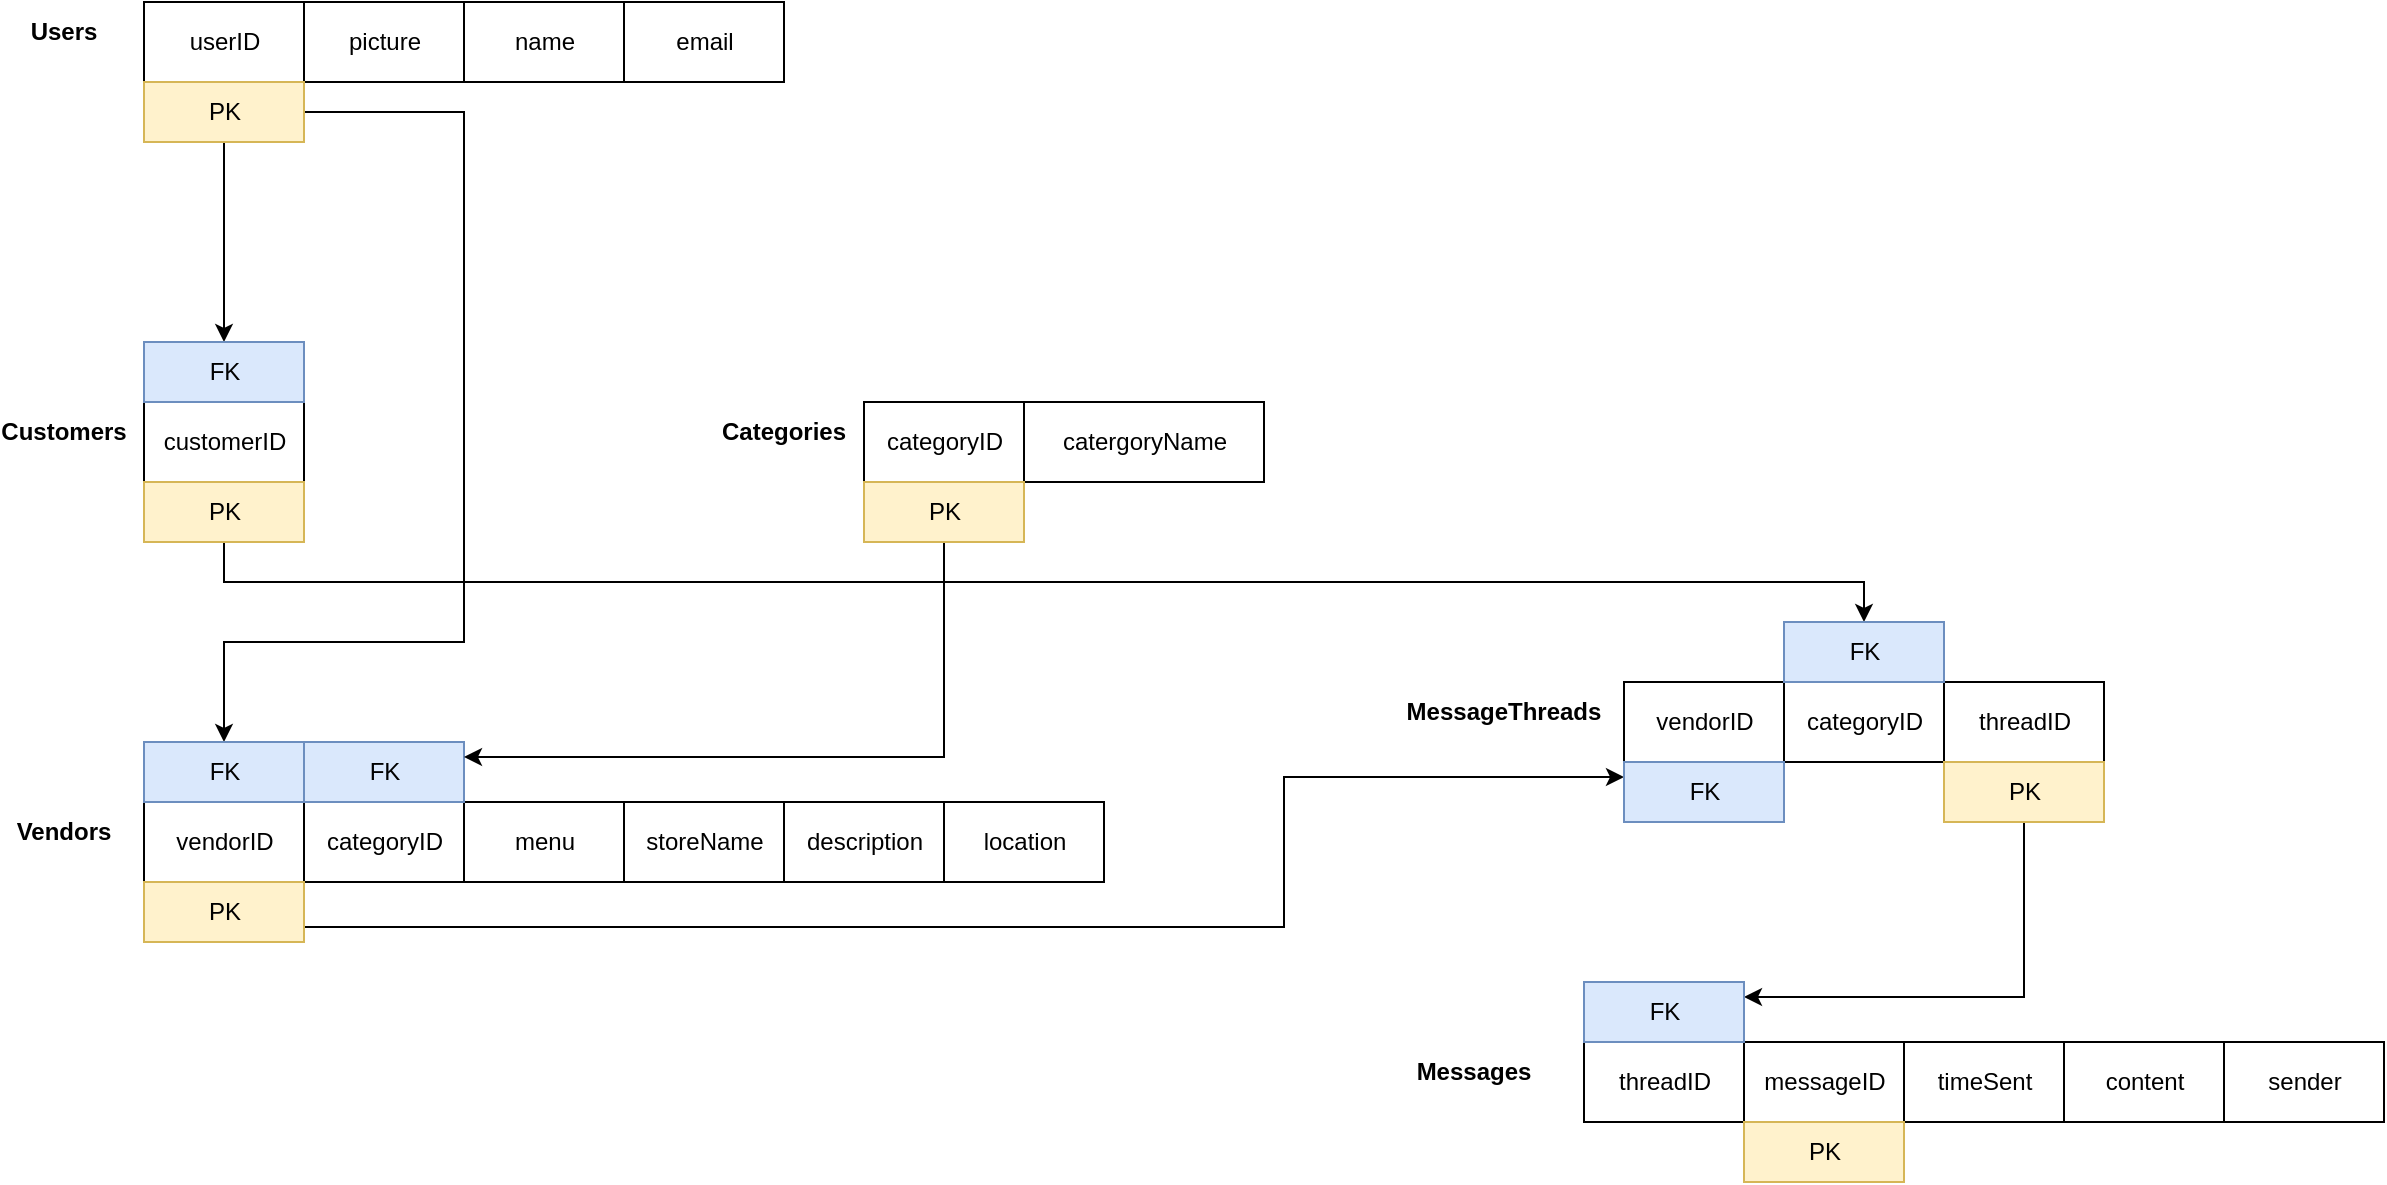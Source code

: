 <mxfile version="15.5.9" type="github">
  <diagram id="pKTKQapKF5vKtPZP_axJ" name="Page-1">
    <mxGraphModel dx="1730" dy="802" grid="1" gridSize="10" guides="1" tooltips="1" connect="1" arrows="1" fold="1" page="1" pageScale="1" pageWidth="850" pageHeight="1100" math="0" shadow="0">
      <root>
        <mxCell id="0" />
        <mxCell id="1" parent="0" />
        <mxCell id="KVfkaGWCKoNt7b944-go-1" value="userID" style="html=1;" vertex="1" parent="1">
          <mxGeometry x="80" y="160" width="80" height="40" as="geometry" />
        </mxCell>
        <mxCell id="KVfkaGWCKoNt7b944-go-2" value="picture" style="html=1;" vertex="1" parent="1">
          <mxGeometry x="160" y="160" width="80" height="40" as="geometry" />
        </mxCell>
        <mxCell id="KVfkaGWCKoNt7b944-go-3" value="name" style="html=1;" vertex="1" parent="1">
          <mxGeometry x="240" y="160" width="80" height="40" as="geometry" />
        </mxCell>
        <mxCell id="KVfkaGWCKoNt7b944-go-4" value="email" style="html=1;" vertex="1" parent="1">
          <mxGeometry x="320" y="160" width="80" height="40" as="geometry" />
        </mxCell>
        <mxCell id="KVfkaGWCKoNt7b944-go-62" style="edgeStyle=orthogonalEdgeStyle;rounded=0;orthogonalLoop=1;jettySize=auto;html=1;exitX=0.5;exitY=1;exitDx=0;exitDy=0;entryX=0.5;entryY=0;entryDx=0;entryDy=0;" edge="1" parent="1" source="KVfkaGWCKoNt7b944-go-6" target="KVfkaGWCKoNt7b944-go-15">
          <mxGeometry relative="1" as="geometry" />
        </mxCell>
        <mxCell id="KVfkaGWCKoNt7b944-go-63" style="edgeStyle=orthogonalEdgeStyle;rounded=0;orthogonalLoop=1;jettySize=auto;html=1;exitX=1;exitY=0.5;exitDx=0;exitDy=0;entryX=0.5;entryY=0;entryDx=0;entryDy=0;" edge="1" parent="1" source="KVfkaGWCKoNt7b944-go-6" target="KVfkaGWCKoNt7b944-go-24">
          <mxGeometry relative="1" as="geometry">
            <Array as="points">
              <mxPoint x="240" y="215" />
              <mxPoint x="240" y="480" />
              <mxPoint x="120" y="480" />
            </Array>
          </mxGeometry>
        </mxCell>
        <mxCell id="KVfkaGWCKoNt7b944-go-6" value="PK" style="html=1;fillColor=#fff2cc;strokeColor=#d6b656;" vertex="1" parent="1">
          <mxGeometry x="80" y="200" width="80" height="30" as="geometry" />
        </mxCell>
        <mxCell id="KVfkaGWCKoNt7b944-go-7" value="&lt;b&gt;Users&lt;/b&gt;" style="text;html=1;strokeColor=none;fillColor=none;align=center;verticalAlign=middle;whiteSpace=wrap;rounded=0;" vertex="1" parent="1">
          <mxGeometry x="10" y="160" width="60" height="30" as="geometry" />
        </mxCell>
        <mxCell id="KVfkaGWCKoNt7b944-go-8" value="customerID" style="html=1;" vertex="1" parent="1">
          <mxGeometry x="80" y="360" width="80" height="40" as="geometry" />
        </mxCell>
        <mxCell id="KVfkaGWCKoNt7b944-go-65" style="edgeStyle=orthogonalEdgeStyle;rounded=0;orthogonalLoop=1;jettySize=auto;html=1;exitX=0.5;exitY=1;exitDx=0;exitDy=0;entryX=0.5;entryY=0;entryDx=0;entryDy=0;" edge="1" parent="1" source="KVfkaGWCKoNt7b944-go-12" target="KVfkaGWCKoNt7b944-go-40">
          <mxGeometry relative="1" as="geometry">
            <Array as="points">
              <mxPoint x="120" y="450" />
              <mxPoint x="940" y="450" />
            </Array>
          </mxGeometry>
        </mxCell>
        <mxCell id="KVfkaGWCKoNt7b944-go-12" value="PK" style="html=1;fillColor=#fff2cc;strokeColor=#d6b656;" vertex="1" parent="1">
          <mxGeometry x="80" y="400" width="80" height="30" as="geometry" />
        </mxCell>
        <mxCell id="KVfkaGWCKoNt7b944-go-13" value="&lt;b&gt;Customers&lt;/b&gt;" style="text;html=1;strokeColor=none;fillColor=none;align=center;verticalAlign=middle;whiteSpace=wrap;rounded=0;" vertex="1" parent="1">
          <mxGeometry x="10" y="360" width="60" height="30" as="geometry" />
        </mxCell>
        <mxCell id="KVfkaGWCKoNt7b944-go-15" value="FK" style="html=1;fillColor=#dae8fc;strokeColor=#6c8ebf;" vertex="1" parent="1">
          <mxGeometry x="80" y="330" width="80" height="30" as="geometry" />
        </mxCell>
        <mxCell id="KVfkaGWCKoNt7b944-go-16" value="vendorID" style="html=1;" vertex="1" parent="1">
          <mxGeometry x="80" y="560" width="80" height="40" as="geometry" />
        </mxCell>
        <mxCell id="KVfkaGWCKoNt7b944-go-17" value="categoryID" style="html=1;" vertex="1" parent="1">
          <mxGeometry x="160" y="560" width="80" height="40" as="geometry" />
        </mxCell>
        <mxCell id="KVfkaGWCKoNt7b944-go-18" value="menu" style="html=1;" vertex="1" parent="1">
          <mxGeometry x="240" y="560" width="80" height="40" as="geometry" />
        </mxCell>
        <mxCell id="KVfkaGWCKoNt7b944-go-19" value="storeName" style="html=1;" vertex="1" parent="1">
          <mxGeometry x="320" y="560" width="80" height="40" as="geometry" />
        </mxCell>
        <mxCell id="KVfkaGWCKoNt7b944-go-66" style="edgeStyle=orthogonalEdgeStyle;rounded=0;orthogonalLoop=1;jettySize=auto;html=1;exitX=1;exitY=0.75;exitDx=0;exitDy=0;entryX=0;entryY=0.25;entryDx=0;entryDy=0;" edge="1" parent="1" source="KVfkaGWCKoNt7b944-go-20" target="KVfkaGWCKoNt7b944-go-39">
          <mxGeometry relative="1" as="geometry">
            <Array as="points">
              <mxPoint x="650" y="623" />
              <mxPoint x="650" y="548" />
            </Array>
          </mxGeometry>
        </mxCell>
        <mxCell id="KVfkaGWCKoNt7b944-go-20" value="PK" style="html=1;fillColor=#fff2cc;strokeColor=#d6b656;" vertex="1" parent="1">
          <mxGeometry x="80" y="600" width="80" height="30" as="geometry" />
        </mxCell>
        <mxCell id="KVfkaGWCKoNt7b944-go-21" value="&lt;b&gt;Vendors&lt;/b&gt;" style="text;html=1;strokeColor=none;fillColor=none;align=center;verticalAlign=middle;whiteSpace=wrap;rounded=0;" vertex="1" parent="1">
          <mxGeometry x="10" y="560" width="60" height="30" as="geometry" />
        </mxCell>
        <mxCell id="KVfkaGWCKoNt7b944-go-22" value="description" style="html=1;" vertex="1" parent="1">
          <mxGeometry x="400" y="560" width="80" height="40" as="geometry" />
        </mxCell>
        <mxCell id="KVfkaGWCKoNt7b944-go-23" value="location" style="html=1;" vertex="1" parent="1">
          <mxGeometry x="480" y="560" width="80" height="40" as="geometry" />
        </mxCell>
        <mxCell id="KVfkaGWCKoNt7b944-go-24" value="FK" style="html=1;fillColor=#dae8fc;strokeColor=#6c8ebf;" vertex="1" parent="1">
          <mxGeometry x="80" y="530" width="80" height="30" as="geometry" />
        </mxCell>
        <mxCell id="KVfkaGWCKoNt7b944-go-25" value="FK" style="html=1;fillColor=#dae8fc;strokeColor=#6c8ebf;" vertex="1" parent="1">
          <mxGeometry x="160" y="530" width="80" height="30" as="geometry" />
        </mxCell>
        <mxCell id="KVfkaGWCKoNt7b944-go-26" value="catergoryName" style="html=1;" vertex="1" parent="1">
          <mxGeometry x="520" y="360" width="120" height="40" as="geometry" />
        </mxCell>
        <mxCell id="KVfkaGWCKoNt7b944-go-27" value="categoryID" style="html=1;" vertex="1" parent="1">
          <mxGeometry x="440" y="360" width="80" height="40" as="geometry" />
        </mxCell>
        <mxCell id="KVfkaGWCKoNt7b944-go-64" style="edgeStyle=orthogonalEdgeStyle;rounded=0;orthogonalLoop=1;jettySize=auto;html=1;exitX=0.5;exitY=1;exitDx=0;exitDy=0;entryX=1;entryY=0.25;entryDx=0;entryDy=0;" edge="1" parent="1" source="KVfkaGWCKoNt7b944-go-28" target="KVfkaGWCKoNt7b944-go-25">
          <mxGeometry relative="1" as="geometry" />
        </mxCell>
        <mxCell id="KVfkaGWCKoNt7b944-go-28" value="PK" style="html=1;fillColor=#fff2cc;strokeColor=#d6b656;" vertex="1" parent="1">
          <mxGeometry x="440" y="400" width="80" height="30" as="geometry" />
        </mxCell>
        <mxCell id="KVfkaGWCKoNt7b944-go-29" value="&lt;b&gt;Categories&lt;/b&gt;" style="text;html=1;strokeColor=none;fillColor=none;align=center;verticalAlign=middle;whiteSpace=wrap;rounded=0;" vertex="1" parent="1">
          <mxGeometry x="370" y="360" width="60" height="30" as="geometry" />
        </mxCell>
        <mxCell id="KVfkaGWCKoNt7b944-go-31" value="vendorID" style="html=1;" vertex="1" parent="1">
          <mxGeometry x="820" y="500" width="80" height="40" as="geometry" />
        </mxCell>
        <mxCell id="KVfkaGWCKoNt7b944-go-32" value="categoryID" style="html=1;" vertex="1" parent="1">
          <mxGeometry x="900" y="500" width="80" height="40" as="geometry" />
        </mxCell>
        <mxCell id="KVfkaGWCKoNt7b944-go-33" value="threadID" style="html=1;" vertex="1" parent="1">
          <mxGeometry x="980" y="500" width="80" height="40" as="geometry" />
        </mxCell>
        <mxCell id="KVfkaGWCKoNt7b944-go-67" style="edgeStyle=orthogonalEdgeStyle;rounded=0;orthogonalLoop=1;jettySize=auto;html=1;exitX=0.5;exitY=1;exitDx=0;exitDy=0;entryX=1;entryY=0.25;entryDx=0;entryDy=0;" edge="1" parent="1" source="KVfkaGWCKoNt7b944-go-35" target="KVfkaGWCKoNt7b944-go-60">
          <mxGeometry relative="1" as="geometry" />
        </mxCell>
        <mxCell id="KVfkaGWCKoNt7b944-go-35" value="PK" style="html=1;fillColor=#fff2cc;strokeColor=#d6b656;" vertex="1" parent="1">
          <mxGeometry x="980" y="540" width="80" height="30" as="geometry" />
        </mxCell>
        <mxCell id="KVfkaGWCKoNt7b944-go-36" value="&lt;b&gt;MessageThreads&lt;/b&gt;" style="text;html=1;strokeColor=none;fillColor=none;align=center;verticalAlign=middle;whiteSpace=wrap;rounded=0;" vertex="1" parent="1">
          <mxGeometry x="710" y="500" width="100" height="30" as="geometry" />
        </mxCell>
        <mxCell id="KVfkaGWCKoNt7b944-go-39" value="FK" style="html=1;fillColor=#dae8fc;strokeColor=#6c8ebf;" vertex="1" parent="1">
          <mxGeometry x="820" y="540" width="80" height="30" as="geometry" />
        </mxCell>
        <mxCell id="KVfkaGWCKoNt7b944-go-40" value="FK" style="html=1;fillColor=#dae8fc;strokeColor=#6c8ebf;" vertex="1" parent="1">
          <mxGeometry x="900" y="470" width="80" height="30" as="geometry" />
        </mxCell>
        <mxCell id="KVfkaGWCKoNt7b944-go-52" value="threadID" style="html=1;" vertex="1" parent="1">
          <mxGeometry x="800" y="680" width="80" height="40" as="geometry" />
        </mxCell>
        <mxCell id="KVfkaGWCKoNt7b944-go-53" value="messageID" style="html=1;" vertex="1" parent="1">
          <mxGeometry x="880" y="680" width="80" height="40" as="geometry" />
        </mxCell>
        <mxCell id="KVfkaGWCKoNt7b944-go-54" value="timeSent" style="html=1;" vertex="1" parent="1">
          <mxGeometry x="960" y="680" width="80" height="40" as="geometry" />
        </mxCell>
        <mxCell id="KVfkaGWCKoNt7b944-go-55" value="content" style="html=1;" vertex="1" parent="1">
          <mxGeometry x="1040" y="680" width="80" height="40" as="geometry" />
        </mxCell>
        <mxCell id="KVfkaGWCKoNt7b944-go-56" value="PK" style="html=1;fillColor=#fff2cc;strokeColor=#d6b656;" vertex="1" parent="1">
          <mxGeometry x="880" y="720" width="80" height="30" as="geometry" />
        </mxCell>
        <mxCell id="KVfkaGWCKoNt7b944-go-57" value="&lt;b&gt;Messages&lt;/b&gt;" style="text;html=1;strokeColor=none;fillColor=none;align=center;verticalAlign=middle;whiteSpace=wrap;rounded=0;" vertex="1" parent="1">
          <mxGeometry x="700" y="680" width="90" height="30" as="geometry" />
        </mxCell>
        <mxCell id="KVfkaGWCKoNt7b944-go-58" value="sender" style="html=1;" vertex="1" parent="1">
          <mxGeometry x="1120" y="680" width="80" height="40" as="geometry" />
        </mxCell>
        <mxCell id="KVfkaGWCKoNt7b944-go-60" value="FK" style="html=1;fillColor=#dae8fc;strokeColor=#6c8ebf;" vertex="1" parent="1">
          <mxGeometry x="800" y="650" width="80" height="30" as="geometry" />
        </mxCell>
      </root>
    </mxGraphModel>
  </diagram>
</mxfile>

